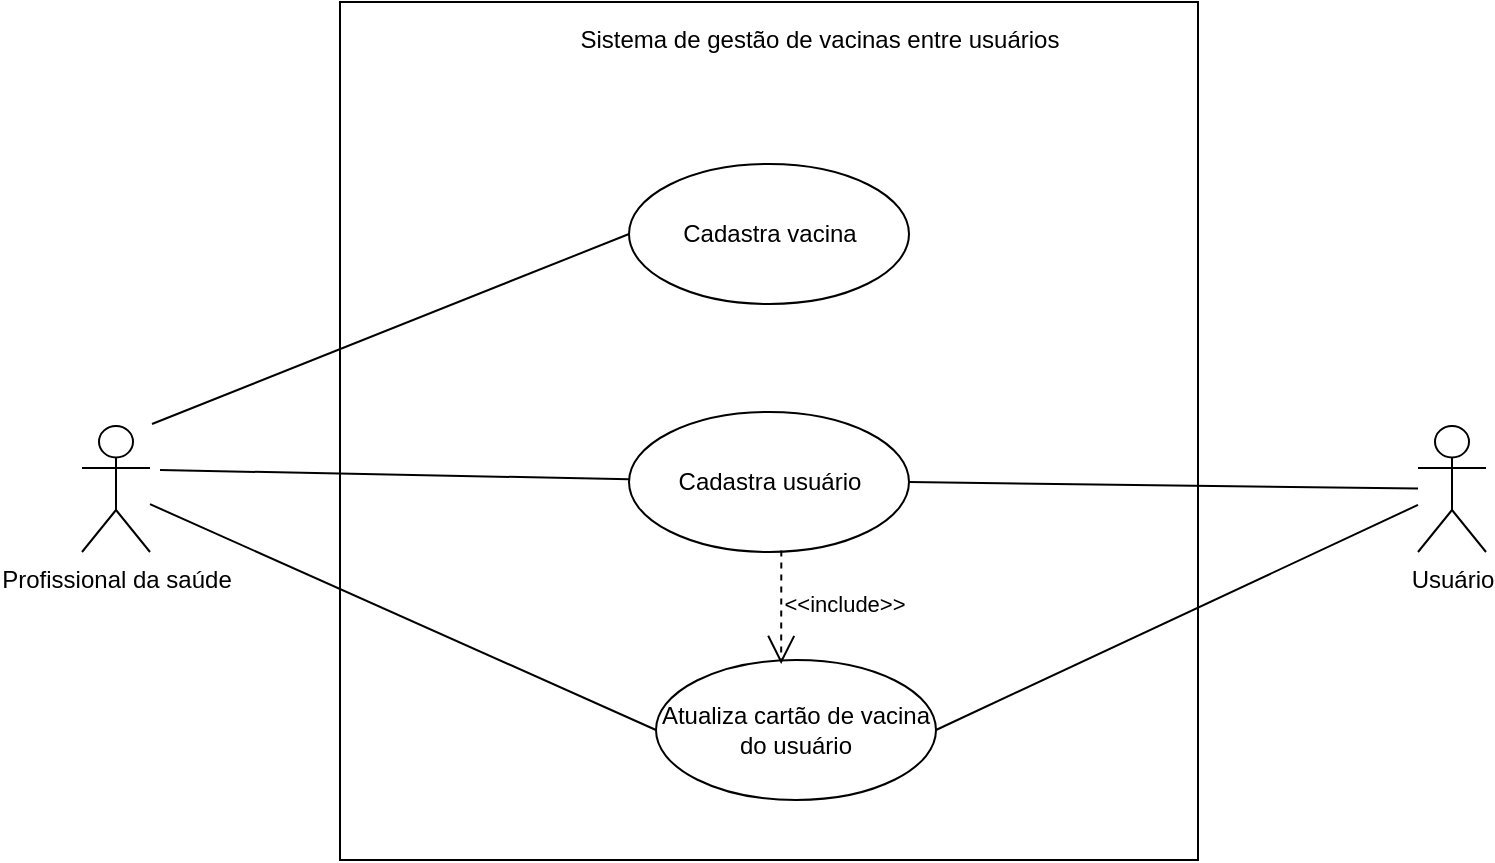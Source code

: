 <mxfile version="26.0.14">
  <diagram name="Página-1" id="ABBewzQh3SUwvmwRqsUn">
    <mxGraphModel dx="2851" dy="1865" grid="0" gridSize="10" guides="1" tooltips="1" connect="1" arrows="1" fold="1" page="1" pageScale="1" pageWidth="827" pageHeight="1169" math="0" shadow="0">
      <root>
        <mxCell id="0" />
        <mxCell id="1" parent="0" />
        <mxCell id="2eiazvORfNVIWzaz2Htl-2" value="" style="whiteSpace=wrap;html=1;aspect=fixed;" parent="1" vertex="1">
          <mxGeometry x="-1468" y="-1107" width="429" height="429" as="geometry" />
        </mxCell>
        <mxCell id="2eiazvORfNVIWzaz2Htl-5" value="Profissional da saúde" style="shape=umlActor;verticalLabelPosition=bottom;verticalAlign=top;html=1;outlineConnect=0;" parent="1" vertex="1">
          <mxGeometry x="-1597" y="-895" width="34" height="63" as="geometry" />
        </mxCell>
        <mxCell id="2eiazvORfNVIWzaz2Htl-14" value="" style="endArrow=none;html=1;rounded=0;" parent="1" target="b3ZHOl8kHnkcg64sI-Il-3" edge="1">
          <mxGeometry width="50" height="50" relative="1" as="geometry">
            <mxPoint x="-1558" y="-873" as="sourcePoint" />
            <mxPoint x="-1384.5" y="-878" as="targetPoint" />
          </mxGeometry>
        </mxCell>
        <mxCell id="2eiazvORfNVIWzaz2Htl-15" value="" style="endArrow=none;html=1;rounded=0;entryX=0;entryY=0.5;entryDx=0;entryDy=0;" parent="1" target="b3ZHOl8kHnkcg64sI-Il-2" edge="1">
          <mxGeometry width="50" height="50" relative="1" as="geometry">
            <mxPoint x="-1562" y="-896" as="sourcePoint" />
            <mxPoint x="-1384.5" y="-1006.5" as="targetPoint" />
          </mxGeometry>
        </mxCell>
        <mxCell id="2eiazvORfNVIWzaz2Htl-16" value="" style="endArrow=none;html=1;rounded=0;entryX=0;entryY=0.5;entryDx=0;entryDy=0;" parent="1" source="2eiazvORfNVIWzaz2Htl-5" target="b3ZHOl8kHnkcg64sI-Il-4" edge="1">
          <mxGeometry width="50" height="50" relative="1" as="geometry">
            <mxPoint x="-1555" y="-890" as="sourcePoint" />
            <mxPoint x="-1388.0" y="-731" as="targetPoint" />
          </mxGeometry>
        </mxCell>
        <mxCell id="2eiazvORfNVIWzaz2Htl-17" value="Sistema de gestão de vacinas entre usuários" style="text;html=1;align=center;verticalAlign=middle;whiteSpace=wrap;rounded=0;" parent="1" vertex="1">
          <mxGeometry x="-1372.5" y="-1103" width="288" height="30" as="geometry" />
        </mxCell>
        <mxCell id="b3ZHOl8kHnkcg64sI-Il-2" value="Cadastra vacina" style="ellipse;whiteSpace=wrap;html=1;" vertex="1" parent="1">
          <mxGeometry x="-1323.5" y="-1026" width="140" height="70" as="geometry" />
        </mxCell>
        <mxCell id="b3ZHOl8kHnkcg64sI-Il-3" value="Cadastra usuário" style="ellipse;whiteSpace=wrap;html=1;" vertex="1" parent="1">
          <mxGeometry x="-1323.5" y="-902" width="140" height="70" as="geometry" />
        </mxCell>
        <mxCell id="b3ZHOl8kHnkcg64sI-Il-4" value="Atualiza cartão de vacina do usuário" style="ellipse;whiteSpace=wrap;html=1;" vertex="1" parent="1">
          <mxGeometry x="-1310" y="-778" width="140" height="70" as="geometry" />
        </mxCell>
        <mxCell id="b3ZHOl8kHnkcg64sI-Il-6" value="Usuário" style="shape=umlActor;verticalLabelPosition=bottom;verticalAlign=top;html=1;outlineConnect=0;" vertex="1" parent="1">
          <mxGeometry x="-929" y="-895" width="34" height="63" as="geometry" />
        </mxCell>
        <mxCell id="b3ZHOl8kHnkcg64sI-Il-7" value="" style="endArrow=none;html=1;rounded=0;exitX=1;exitY=0.5;exitDx=0;exitDy=0;" edge="1" parent="1" source="b3ZHOl8kHnkcg64sI-Il-3" target="b3ZHOl8kHnkcg64sI-Il-6">
          <mxGeometry width="50" height="50" relative="1" as="geometry">
            <mxPoint x="-1148" y="-886" as="sourcePoint" />
            <mxPoint x="-910" y="-981" as="targetPoint" />
          </mxGeometry>
        </mxCell>
        <mxCell id="b3ZHOl8kHnkcg64sI-Il-8" value="" style="endArrow=none;html=1;rounded=0;exitX=1;exitY=0.5;exitDx=0;exitDy=0;" edge="1" parent="1" source="b3ZHOl8kHnkcg64sI-Il-4" target="b3ZHOl8kHnkcg64sI-Il-6">
          <mxGeometry width="50" height="50" relative="1" as="geometry">
            <mxPoint x="-1178" y="-775" as="sourcePoint" />
            <mxPoint x="-915" y="-797" as="targetPoint" />
          </mxGeometry>
        </mxCell>
        <mxCell id="b3ZHOl8kHnkcg64sI-Il-9" value="&amp;lt;&amp;lt;include&amp;gt;&amp;gt;" style="endArrow=open;endSize=12;dashed=1;html=1;rounded=0;exitX=0.544;exitY=0.989;exitDx=0;exitDy=0;exitPerimeter=0;entryX=0.447;entryY=0.029;entryDx=0;entryDy=0;entryPerimeter=0;" edge="1" parent="1" source="b3ZHOl8kHnkcg64sI-Il-3" target="b3ZHOl8kHnkcg64sI-Il-4">
          <mxGeometry x="-0.059" y="31" width="160" relative="1" as="geometry">
            <mxPoint x="-1333.5" y="-806" as="sourcePoint" />
            <mxPoint x="-1173.5" y="-806" as="targetPoint" />
            <Array as="points" />
            <mxPoint as="offset" />
          </mxGeometry>
        </mxCell>
      </root>
    </mxGraphModel>
  </diagram>
</mxfile>
